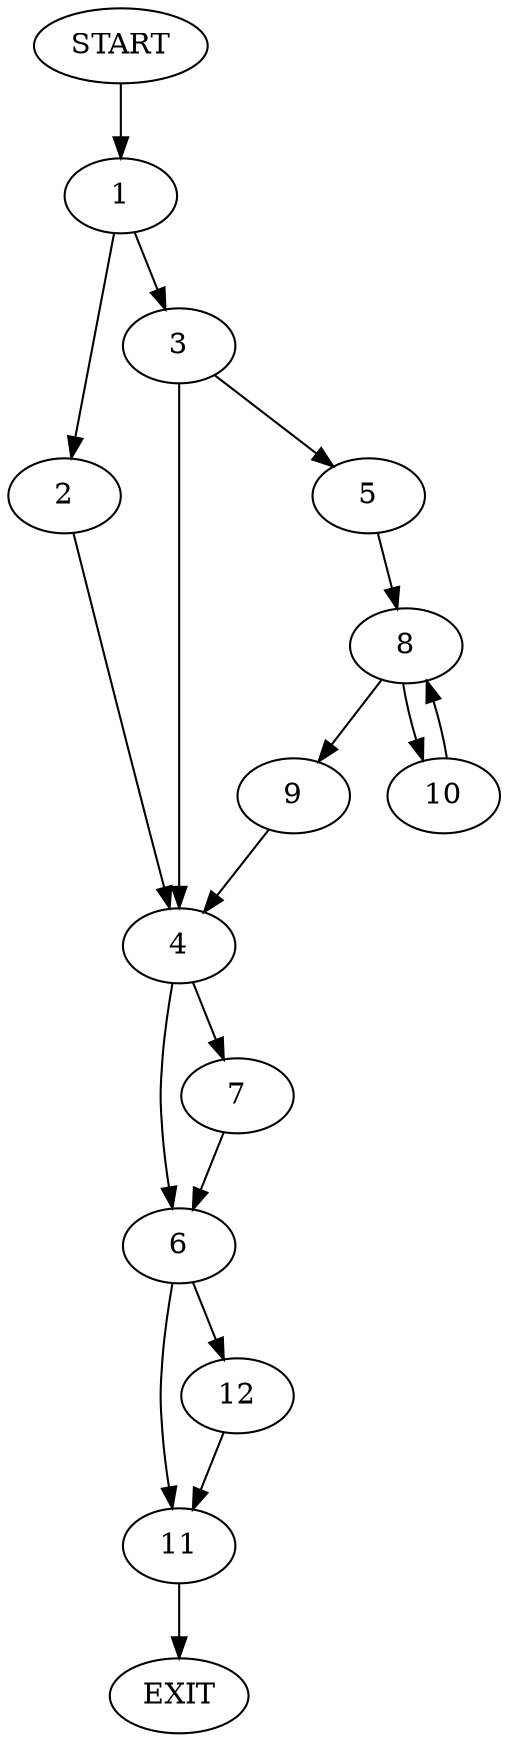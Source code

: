 digraph {
0 [label="START"]
13 [label="EXIT"]
0 -> 1
1 -> 2
1 -> 3
2 -> 4
3 -> 4
3 -> 5
4 -> 6
4 -> 7
5 -> 8
8 -> 9
8 -> 10
9 -> 4
10 -> 8
7 -> 6
6 -> 11
6 -> 12
11 -> 13
12 -> 11
}
